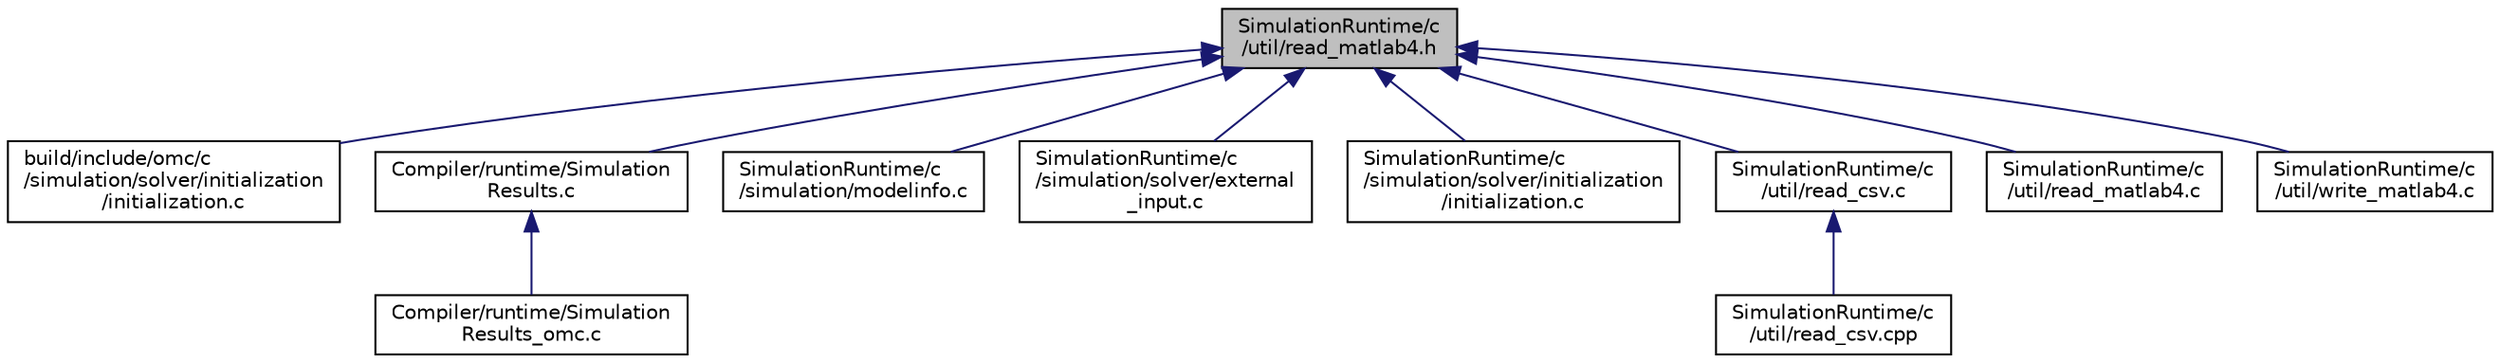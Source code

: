 digraph "SimulationRuntime/c/util/read_matlab4.h"
{
  edge [fontname="Helvetica",fontsize="10",labelfontname="Helvetica",labelfontsize="10"];
  node [fontname="Helvetica",fontsize="10",shape=record];
  Node5 [label="SimulationRuntime/c\l/util/read_matlab4.h",height=0.2,width=0.4,color="black", fillcolor="grey75", style="filled", fontcolor="black"];
  Node5 -> Node6 [dir="back",color="midnightblue",fontsize="10",style="solid",fontname="Helvetica"];
  Node6 [label="build/include/omc/c\l/simulation/solver/initialization\l/initialization.c",height=0.2,width=0.4,color="black", fillcolor="white", style="filled",URL="$d0/d1d/build_2include_2omc_2c_2simulation_2solver_2initialization_2initialization_8c.html"];
  Node5 -> Node7 [dir="back",color="midnightblue",fontsize="10",style="solid",fontname="Helvetica"];
  Node7 [label="Compiler/runtime/Simulation\lResults.c",height=0.2,width=0.4,color="black", fillcolor="white", style="filled",URL="$df/d8d/runtime_2_simulation_results_8c.html"];
  Node7 -> Node8 [dir="back",color="midnightblue",fontsize="10",style="solid",fontname="Helvetica"];
  Node8 [label="Compiler/runtime/Simulation\lResults_omc.c",height=0.2,width=0.4,color="black", fillcolor="white", style="filled",URL="$dd/d3d/_simulation_results__omc_8c.html"];
  Node5 -> Node9 [dir="back",color="midnightblue",fontsize="10",style="solid",fontname="Helvetica"];
  Node9 [label="SimulationRuntime/c\l/simulation/modelinfo.c",height=0.2,width=0.4,color="black", fillcolor="white", style="filled",URL="$d0/d3a/modelinfo_8c.html"];
  Node5 -> Node10 [dir="back",color="midnightblue",fontsize="10",style="solid",fontname="Helvetica"];
  Node10 [label="SimulationRuntime/c\l/simulation/solver/external\l_input.c",height=0.2,width=0.4,color="black", fillcolor="white", style="filled",URL="$d9/d48/external__input_8c.html"];
  Node5 -> Node11 [dir="back",color="midnightblue",fontsize="10",style="solid",fontname="Helvetica"];
  Node11 [label="SimulationRuntime/c\l/simulation/solver/initialization\l/initialization.c",height=0.2,width=0.4,color="black", fillcolor="white", style="filled",URL="$d6/d72/_simulation_runtime_2c_2simulation_2solver_2initialization_2initialization_8c.html"];
  Node5 -> Node12 [dir="back",color="midnightblue",fontsize="10",style="solid",fontname="Helvetica"];
  Node12 [label="SimulationRuntime/c\l/util/read_csv.c",height=0.2,width=0.4,color="black", fillcolor="white", style="filled",URL="$d1/d45/_simulation_runtime_2c_2util_2read__csv_8c.html"];
  Node12 -> Node13 [dir="back",color="midnightblue",fontsize="10",style="solid",fontname="Helvetica"];
  Node13 [label="SimulationRuntime/c\l/util/read_csv.cpp",height=0.2,width=0.4,color="black", fillcolor="white", style="filled",URL="$d9/d9d/read__csv_8cpp.html"];
  Node5 -> Node14 [dir="back",color="midnightblue",fontsize="10",style="solid",fontname="Helvetica"];
  Node14 [label="SimulationRuntime/c\l/util/read_matlab4.c",height=0.2,width=0.4,color="black", fillcolor="white", style="filled",URL="$d5/dd6/_simulation_runtime_2c_2util_2read__matlab4_8c.html"];
  Node5 -> Node15 [dir="back",color="midnightblue",fontsize="10",style="solid",fontname="Helvetica"];
  Node15 [label="SimulationRuntime/c\l/util/write_matlab4.c",height=0.2,width=0.4,color="black", fillcolor="white", style="filled",URL="$d4/d6b/write__matlab4_8c.html"];
}
